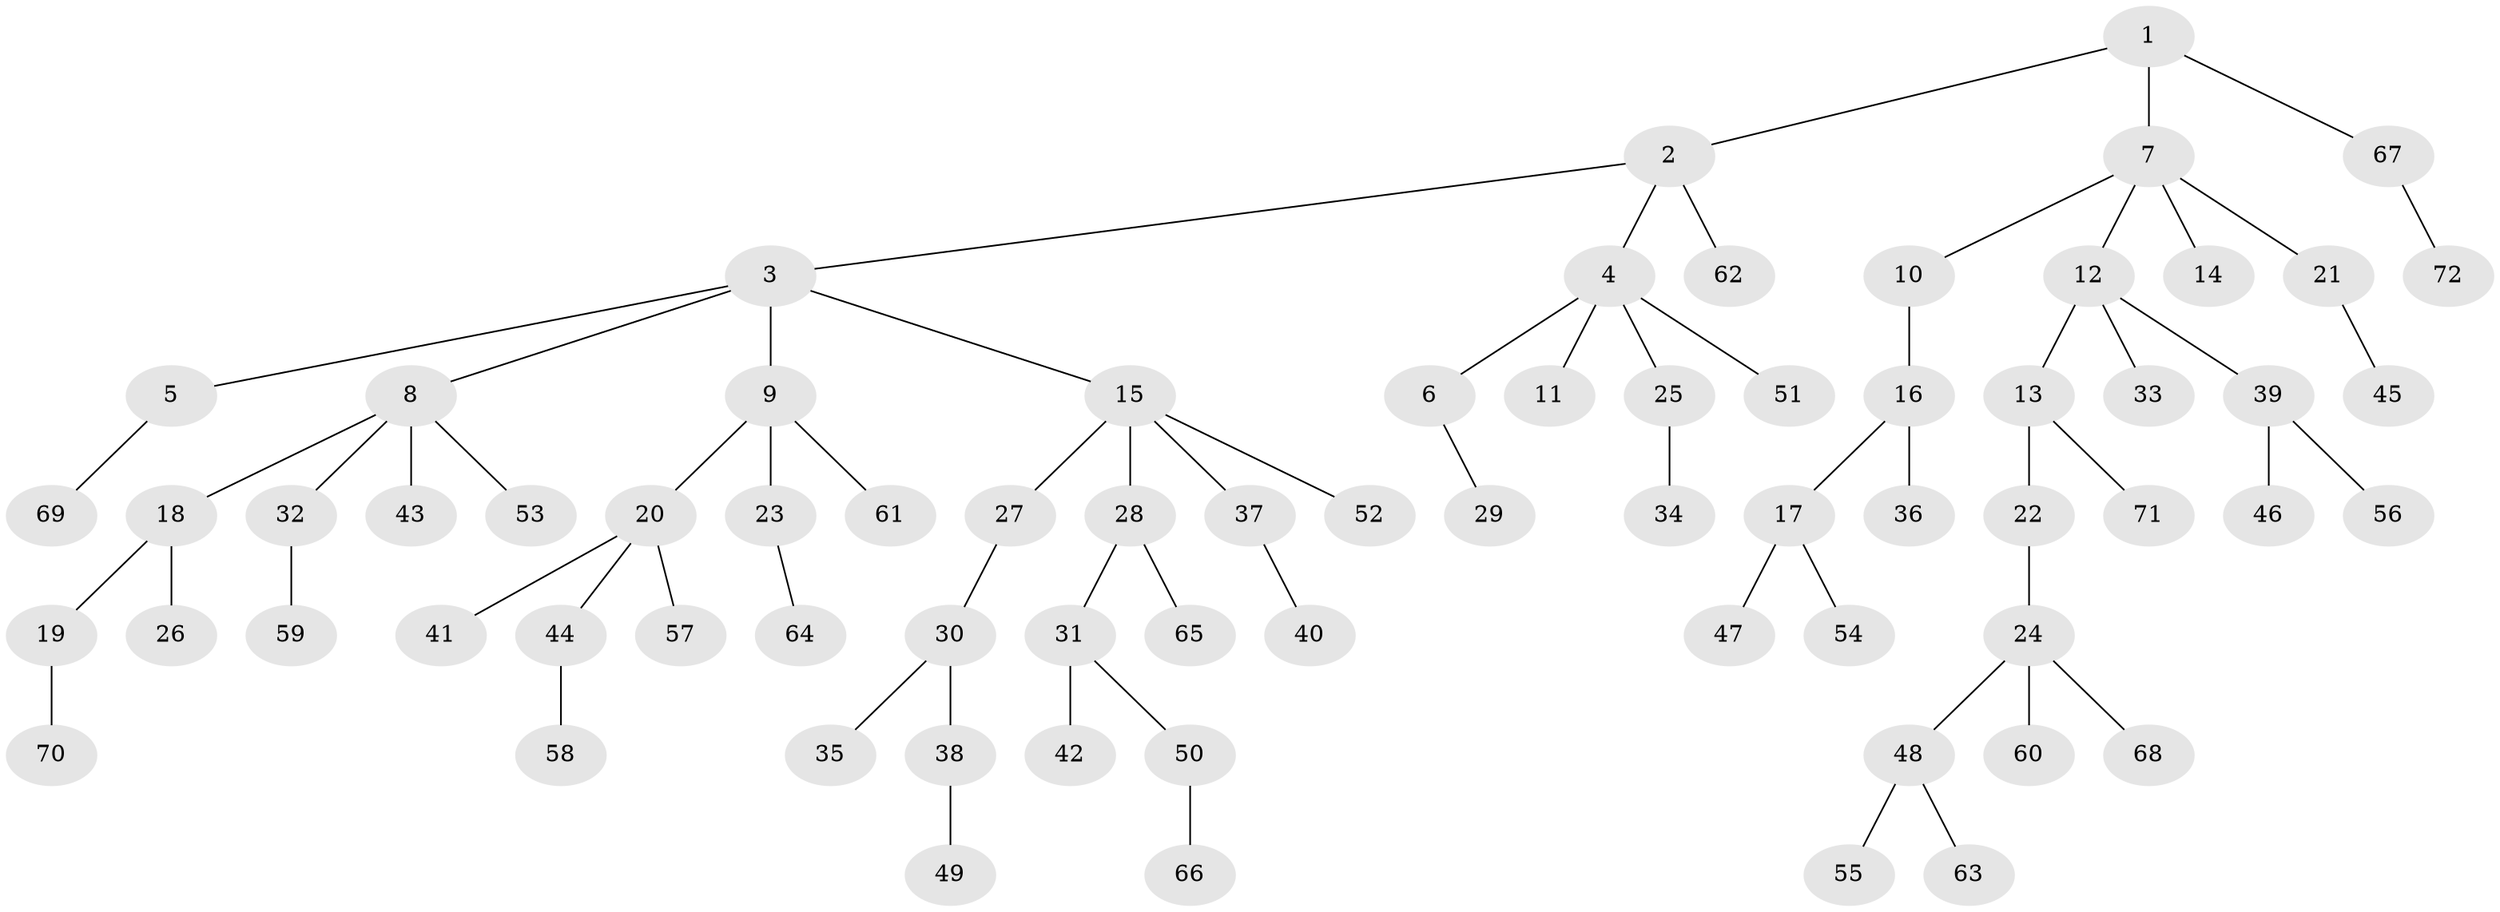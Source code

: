 // Generated by graph-tools (version 1.1) at 2025/36/03/09/25 02:36:50]
// undirected, 72 vertices, 71 edges
graph export_dot {
graph [start="1"]
  node [color=gray90,style=filled];
  1;
  2;
  3;
  4;
  5;
  6;
  7;
  8;
  9;
  10;
  11;
  12;
  13;
  14;
  15;
  16;
  17;
  18;
  19;
  20;
  21;
  22;
  23;
  24;
  25;
  26;
  27;
  28;
  29;
  30;
  31;
  32;
  33;
  34;
  35;
  36;
  37;
  38;
  39;
  40;
  41;
  42;
  43;
  44;
  45;
  46;
  47;
  48;
  49;
  50;
  51;
  52;
  53;
  54;
  55;
  56;
  57;
  58;
  59;
  60;
  61;
  62;
  63;
  64;
  65;
  66;
  67;
  68;
  69;
  70;
  71;
  72;
  1 -- 2;
  1 -- 7;
  1 -- 67;
  2 -- 3;
  2 -- 4;
  2 -- 62;
  3 -- 5;
  3 -- 8;
  3 -- 9;
  3 -- 15;
  4 -- 6;
  4 -- 11;
  4 -- 25;
  4 -- 51;
  5 -- 69;
  6 -- 29;
  7 -- 10;
  7 -- 12;
  7 -- 14;
  7 -- 21;
  8 -- 18;
  8 -- 32;
  8 -- 43;
  8 -- 53;
  9 -- 20;
  9 -- 23;
  9 -- 61;
  10 -- 16;
  12 -- 13;
  12 -- 33;
  12 -- 39;
  13 -- 22;
  13 -- 71;
  15 -- 27;
  15 -- 28;
  15 -- 37;
  15 -- 52;
  16 -- 17;
  16 -- 36;
  17 -- 47;
  17 -- 54;
  18 -- 19;
  18 -- 26;
  19 -- 70;
  20 -- 41;
  20 -- 44;
  20 -- 57;
  21 -- 45;
  22 -- 24;
  23 -- 64;
  24 -- 48;
  24 -- 60;
  24 -- 68;
  25 -- 34;
  27 -- 30;
  28 -- 31;
  28 -- 65;
  30 -- 35;
  30 -- 38;
  31 -- 42;
  31 -- 50;
  32 -- 59;
  37 -- 40;
  38 -- 49;
  39 -- 46;
  39 -- 56;
  44 -- 58;
  48 -- 55;
  48 -- 63;
  50 -- 66;
  67 -- 72;
}
